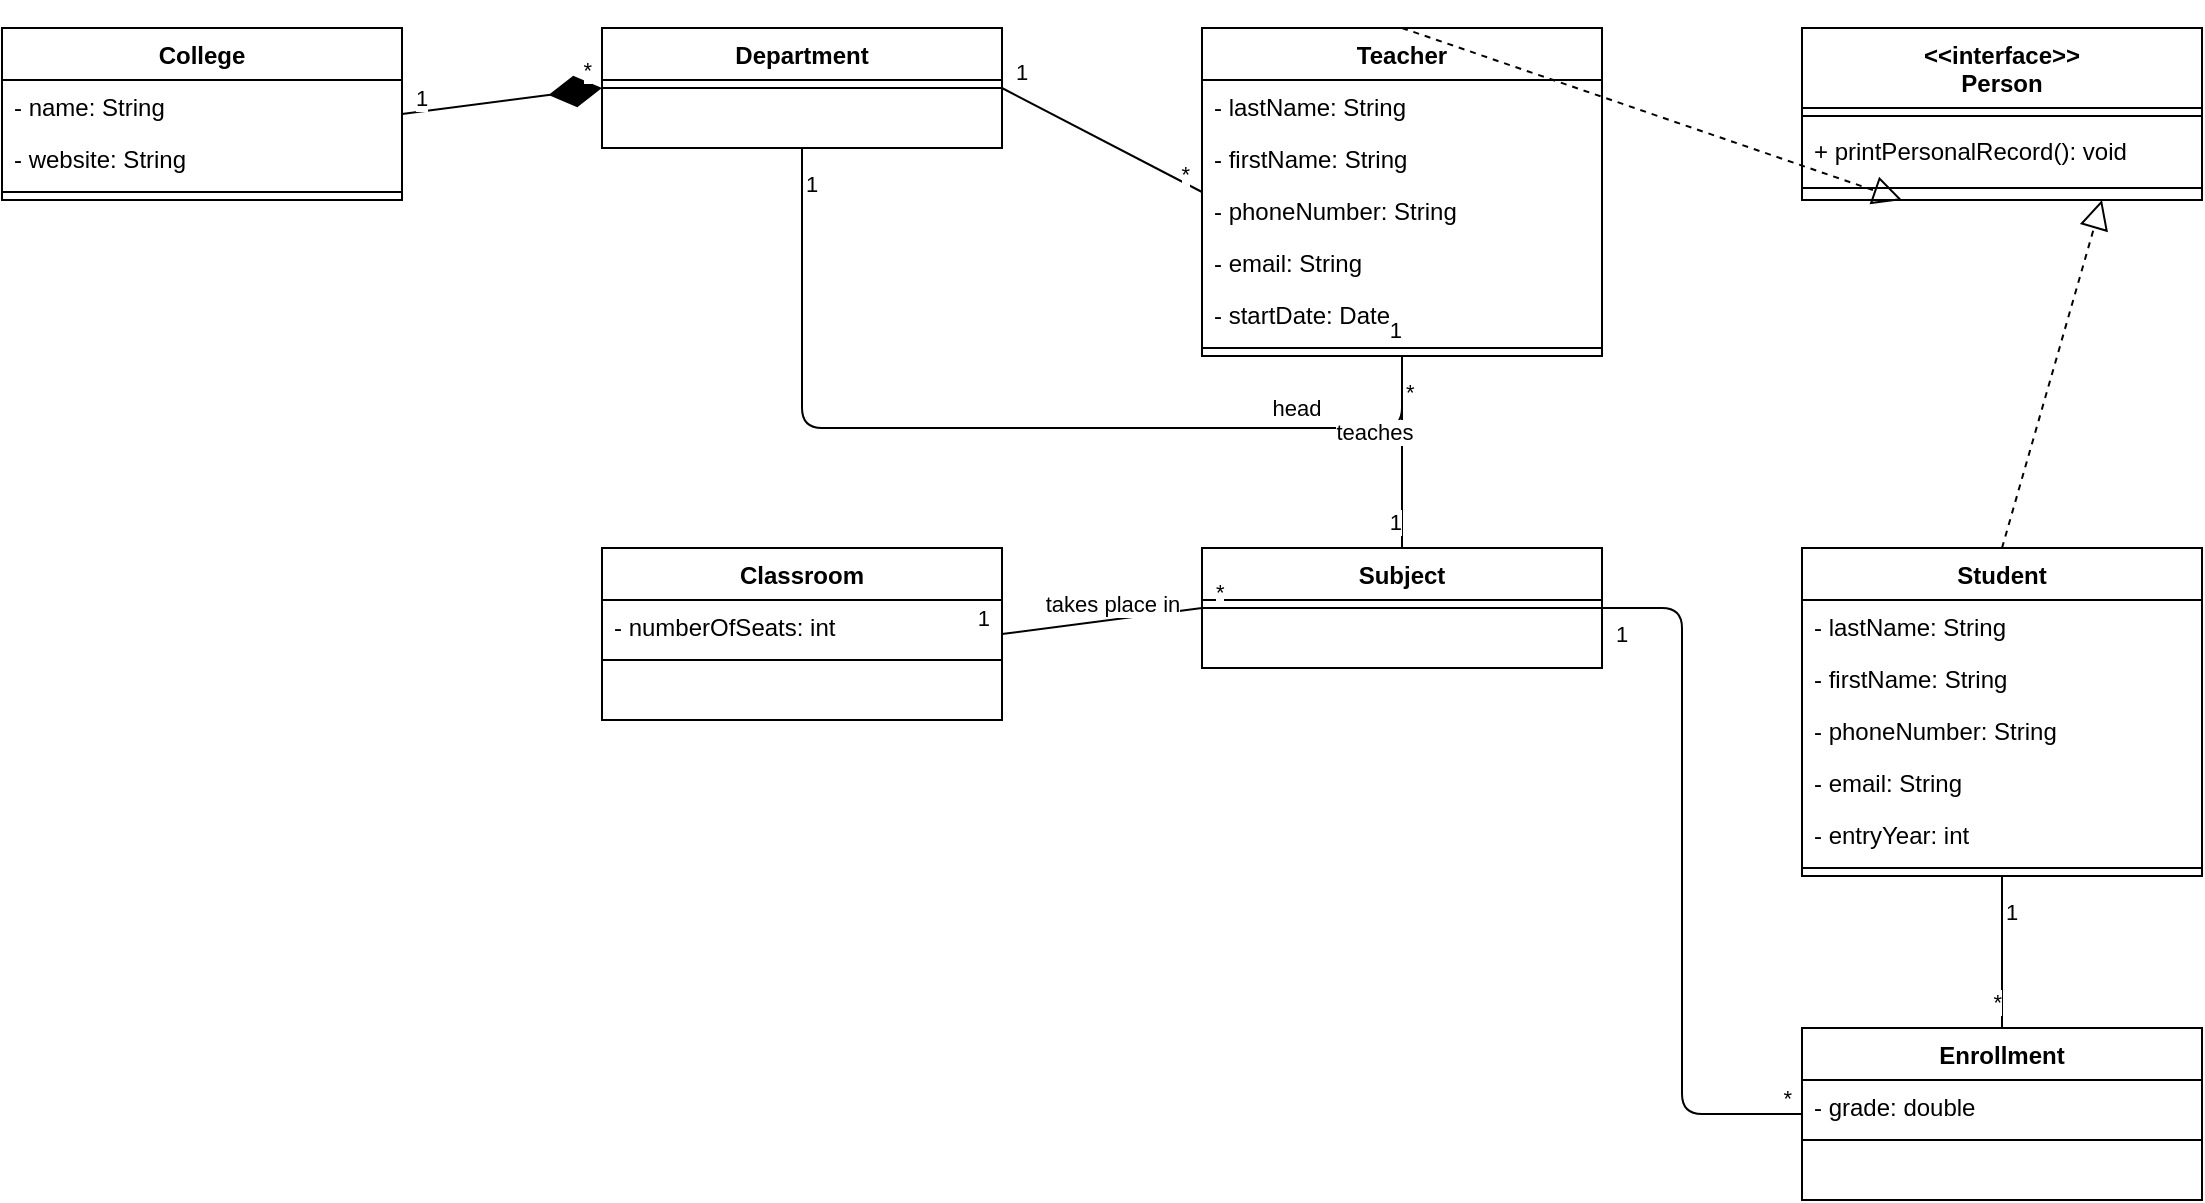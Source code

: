 <mxfile>
  <diagram name="Academy">
    <mxGraphModel dx="1400" dy="900" grid="1" gridSize="10" guides="1" tooltips="1" connect="1" arrows="1" fold="1" page="1" pageScale="1" pageWidth="1400" pageHeight="900">
      <root>
        <mxCell id="0"/>
        <mxCell id="1" parent="0"/>
        
        <!-- College Class -->
        <mxCell id="2" value="College" style="swimlane;fontStyle=1;align=center;verticalAlign=top;childLayout=stackLayout;horizontal=1;startSize=26;horizontalStack=0;resizeParent=1;resizeParentMax=0;resizeLast=0;collapsible=1;marginBottom=0;" vertex="1" parent="1">
          <mxGeometry x="40" y="40" width="200" height="86" as="geometry"/>
        </mxCell>
        <mxCell id="3" value="- name: String" style="text;strokeColor=none;fillColor=none;align=left;verticalAlign=top;spacingLeft=4;spacingRight=4;overflow=hidden;rotatable=0;points=[[0,0.5],[1,0.5]];portConstraint=eastwest;" vertex="1" parent="2">
          <mxGeometry y="26" width="200" height="26" as="geometry"/>
        </mxCell>
        <mxCell id="4" value="- website: String" style="text;strokeColor=none;fillColor=none;align=left;verticalAlign=top;spacingLeft=4;spacingRight=4;overflow=hidden;rotatable=0;points=[[0,0.5],[1,0.5]];portConstraint=eastwest;" vertex="1" parent="2">
          <mxGeometry y="52" width="200" height="26" as="geometry"/>
        </mxCell>
        <mxCell id="5" value="" style="line;strokeWidth=1;fillColor=none;align=left;verticalAlign=middle;spacingTop=-1;spacingLeft=3;spacingRight=3;rotatable=0;labelPosition=right;points=[];portConstraint=eastwest;" vertex="1" parent="2">
          <mxGeometry y="78" width="200" height="8" as="geometry"/>
        </mxCell>
        
        <!-- Department Class -->
        <mxCell id="6" value="Department" style="swimlane;fontStyle=1;align=center;verticalAlign=top;childLayout=stackLayout;horizontal=1;startSize=26;horizontalStack=0;resizeParent=1;resizeParentMax=0;resizeLast=0;collapsible=1;marginBottom=0;" vertex="1" parent="1">
          <mxGeometry x="340" y="40" width="200" height="60" as="geometry"/>
        </mxCell>
        <mxCell id="7" value="" style="line;strokeWidth=1;fillColor=none;align=left;verticalAlign=middle;spacingTop=-1;spacingLeft=3;spacingRight=3;rotatable=0;labelPosition=right;points=[];portConstraint=eastwest;" vertex="1" parent="6">
          <mxGeometry y="26" width="200" height="8" as="geometry"/>
        </mxCell>
        <mxCell id="8" value="" style="text;strokeColor=none;fillColor=none;align=left;verticalAlign=top;spacingLeft=4;spacingRight=4;overflow=hidden;rotatable=0;points=[[0,0.5],[1,0.5]];portConstraint=eastwest;" vertex="1" parent="6">
          <mxGeometry y="34" width="200" height="26" as="geometry"/>
        </mxCell>
        
        <!-- Teacher Class -->
        <mxCell id="9" value="Teacher" style="swimlane;fontStyle=1;align=center;verticalAlign=top;childLayout=stackLayout;horizontal=1;startSize=26;horizontalStack=0;resizeParent=1;resizeParentMax=0;resizeLast=0;collapsible=1;marginBottom=0;" vertex="1" parent="1">
          <mxGeometry x="640" y="40" width="200" height="164" as="geometry"/>
        </mxCell>
        <mxCell id="10" value="- lastName: String" style="text;strokeColor=none;fillColor=none;align=left;verticalAlign=top;spacingLeft=4;spacingRight=4;overflow=hidden;rotatable=0;points=[[0,0.5],[1,0.5]];portConstraint=eastwest;" vertex="1" parent="9">
          <mxGeometry y="26" width="200" height="26" as="geometry"/>
        </mxCell>
        <mxCell id="11" value="- firstName: String" style="text;strokeColor=none;fillColor=none;align=left;verticalAlign=top;spacingLeft=4;spacingRight=4;overflow=hidden;rotatable=0;points=[[0,0.5],[1,0.5]];portConstraint=eastwest;" vertex="1" parent="9">
          <mxGeometry y="52" width="200" height="26" as="geometry"/>
        </mxCell>
        <mxCell id="12" value="- phoneNumber: String" style="text;strokeColor=none;fillColor=none;align=left;verticalAlign=top;spacingLeft=4;spacingRight=4;overflow=hidden;rotatable=0;points=[[0,0.5],[1,0.5]];portConstraint=eastwest;" vertex="1" parent="9">
          <mxGeometry y="78" width="200" height="26" as="geometry"/>
        </mxCell>
        <mxCell id="13" value="- email: String" style="text;strokeColor=none;fillColor=none;align=left;verticalAlign=top;spacingLeft=4;spacingRight=4;overflow=hidden;rotatable=0;points=[[0,0.5],[1,0.5]];portConstraint=eastwest;" vertex="1" parent="9">
          <mxGeometry y="104" width="200" height="26" as="geometry"/>
        </mxCell>
        <mxCell id="14" value="- startDate: Date" style="text;strokeColor=none;fillColor=none;align=left;verticalAlign=top;spacingLeft=4;spacingRight=4;overflow=hidden;rotatable=0;points=[[0,0.5],[1,0.5]];portConstraint=eastwest;" vertex="1" parent="9">
          <mxGeometry y="130" width="200" height="26" as="geometry"/>
        </mxCell>
        <mxCell id="15" value="" style="line;strokeWidth=1;fillColor=none;align=left;verticalAlign=middle;spacingTop=-1;spacingLeft=3;spacingRight=3;rotatable=0;labelPosition=right;points=[];portConstraint=eastwest;" vertex="1" parent="9">
          <mxGeometry y="156" width="200" height="8" as="geometry"/>
        </mxCell>
        
        <!-- Student Class -->
        <mxCell id="16" value="Student" style="swimlane;fontStyle=1;align=center;verticalAlign=top;childLayout=stackLayout;horizontal=1;startSize=26;horizontalStack=0;resizeParent=1;resizeParentMax=0;resizeLast=0;collapsible=1;marginBottom=0;" vertex="1" parent="1">
          <mxGeometry x="940" y="300" width="200" height="164" as="geometry"/>
        </mxCell>
        <mxCell id="17" value="- lastName: String" style="text;strokeColor=none;fillColor=none;align=left;verticalAlign=top;spacingLeft=4;spacingRight=4;overflow=hidden;rotatable=0;points=[[0,0.5],[1,0.5]];portConstraint=eastwest;" vertex="1" parent="16">
          <mxGeometry y="26" width="200" height="26" as="geometry"/>
        </mxCell>
        <mxCell id="18" value="- firstName: String" style="text;strokeColor=none;fillColor=none;align=left;verticalAlign=top;spacingLeft=4;spacingRight=4;overflow=hidden;rotatable=0;points=[[0,0.5],[1,0.5]];portConstraint=eastwest;" vertex="1" parent="16">
          <mxGeometry y="52" width="200" height="26" as="geometry"/>
        </mxCell>
        <mxCell id="19" value="- phoneNumber: String" style="text;strokeColor=none;fillColor=none;align=left;verticalAlign=top;spacingLeft=4;spacingRight=4;overflow=hidden;rotatable=0;points=[[0,0.5],[1,0.5]];portConstraint=eastwest;" vertex="1" parent="16">
          <mxGeometry y="78" width="200" height="26" as="geometry"/>
        </mxCell>
        <mxCell id="20" value="- email: String" style="text;strokeColor=none;fillColor=none;align=left;verticalAlign=top;spacingLeft=4;spacingRight=4;overflow=hidden;rotatable=0;points=[[0,0.5],[1,0.5]];portConstraint=eastwest;" vertex="1" parent="16">
          <mxGeometry y="104" width="200" height="26" as="geometry"/>
        </mxCell>
        <mxCell id="21" value="- entryYear: int" style="text;strokeColor=none;fillColor=none;align=left;verticalAlign=top;spacingLeft=4;spacingRight=4;overflow=hidden;rotatable=0;points=[[0,0.5],[1,0.5]];portConstraint=eastwest;" vertex="1" parent="16">
          <mxGeometry y="130" width="200" height="26" as="geometry"/>
        </mxCell>
        <mxCell id="22" value="" style="line;strokeWidth=1;fillColor=none;align=left;verticalAlign=middle;spacingTop=-1;spacingLeft=3;spacingRight=3;rotatable=0;labelPosition=right;points=[];portConstraint=eastwest;" vertex="1" parent="16">
          <mxGeometry y="156" width="200" height="8" as="geometry"/>
        </mxCell>
        
        <!-- Subject Class -->
        <mxCell id="23" value="Subject" style="swimlane;fontStyle=1;align=center;verticalAlign=top;childLayout=stackLayout;horizontal=1;startSize=26;horizontalStack=0;resizeParent=1;resizeParentMax=0;resizeLast=0;collapsible=1;marginBottom=0;" vertex="1" parent="1">
          <mxGeometry x="640" y="300" width="200" height="60" as="geometry"/>
        </mxCell>
        <mxCell id="24" value="" style="line;strokeWidth=1;fillColor=none;align=left;verticalAlign=middle;spacingTop=-1;spacingLeft=3;spacingRight=3;rotatable=0;labelPosition=right;points=[];portConstraint=eastwest;" vertex="1" parent="23">
          <mxGeometry y="26" width="200" height="8" as="geometry"/>
        </mxCell>
        <mxCell id="25" value="" style="text;strokeColor=none;fillColor=none;align=left;verticalAlign=top;spacingLeft=4;spacingRight=4;overflow=hidden;rotatable=0;points=[[0,0.5],[1,0.5]];portConstraint=eastwest;" vertex="1" parent="23">
          <mxGeometry y="34" width="200" height="26" as="geometry"/>
        </mxCell>
        
        <!-- Classroom Class -->
        <mxCell id="26" value="Classroom" style="swimlane;fontStyle=1;align=center;verticalAlign=top;childLayout=stackLayout;horizontal=1;startSize=26;horizontalStack=0;resizeParent=1;resizeParentMax=0;resizeLast=0;collapsible=1;marginBottom=0;" vertex="1" parent="1">
          <mxGeometry x="340" y="300" width="200" height="86" as="geometry"/>
        </mxCell>
        <mxCell id="27" value="- numberOfSeats: int" style="text;strokeColor=none;fillColor=none;align=left;verticalAlign=top;spacingLeft=4;spacingRight=4;overflow=hidden;rotatable=0;points=[[0,0.5],[1,0.5]];portConstraint=eastwest;" vertex="1" parent="26">
          <mxGeometry y="26" width="200" height="26" as="geometry"/>
        </mxCell>
        <mxCell id="28" value="" style="line;strokeWidth=1;fillColor=none;align=left;verticalAlign=middle;spacingTop=-1;spacingLeft=3;spacingRight=3;rotatable=0;labelPosition=right;points=[];portConstraint=eastwest;" vertex="1" parent="26">
          <mxGeometry y="52" width="200" height="8" as="geometry"/>
        </mxCell>
        <mxCell id="29" value="" style="text;strokeColor=none;fillColor=none;align=left;verticalAlign=top;spacingLeft=4;spacingRight=4;overflow=hidden;rotatable=0;points=[[0,0.5],[1,0.5]];portConstraint=eastwest;" vertex="1" parent="26">
          <mxGeometry y="60" width="200" height="26" as="geometry"/>
        </mxCell>
        
        <!-- Enrollment Association Class -->
        <mxCell id="30" value="Enrollment" style="swimlane;fontStyle=1;align=center;verticalAlign=top;childLayout=stackLayout;horizontal=1;startSize=26;horizontalStack=0;resizeParent=1;resizeParentMax=0;resizeLast=0;collapsible=1;marginBottom=0;" vertex="1" parent="1">
          <mxGeometry x="940" y="540" width="200" height="86" as="geometry"/>
        </mxCell>
        <mxCell id="31" value="- grade: double" style="text;strokeColor=none;fillColor=none;align=left;verticalAlign=top;spacingLeft=4;spacingRight=4;overflow=hidden;rotatable=0;points=[[0,0.5],[1,0.5]];portConstraint=eastwest;" vertex="1" parent="30">
          <mxGeometry y="26" width="200" height="26" as="geometry"/>
        </mxCell>
        <mxCell id="32" value="" style="line;strokeWidth=1;fillColor=none;align=left;verticalAlign=middle;spacingTop=-1;spacingLeft=3;spacingRight=3;rotatable=0;labelPosition=right;points=[];portConstraint=eastwest;" vertex="1" parent="30">
          <mxGeometry y="52" width="200" height="8" as="geometry"/>
        </mxCell>
        <mxCell id="33" value="" style="text;strokeColor=none;fillColor=none;align=left;verticalAlign=top;spacingLeft=4;spacingRight=4;overflow=hidden;rotatable=0;points=[[0,0.5],[1,0.5]];portConstraint=eastwest;" vertex="1" parent="30">
          <mxGeometry y="60" width="200" height="26" as="geometry"/>
        </mxCell>
        
        <!-- Person Interface -->
        <mxCell id="34" value="&lt;&lt;interface&gt;&gt;&#10;Person" style="swimlane;fontStyle=1;align=center;verticalAlign=top;childLayout=stackLayout;horizontal=1;startSize=40;horizontalStack=0;resizeParent=1;resizeParentMax=0;resizeLast=0;collapsible=1;marginBottom=0;" vertex="1" parent="1">
          <mxGeometry x="940" y="40" width="200" height="86" as="geometry"/>
        </mxCell>
        <mxCell id="35" value="" style="line;strokeWidth=1;fillColor=none;align=left;verticalAlign=middle;spacingTop=-1;spacingLeft=3;spacingRight=3;rotatable=0;labelPosition=right;points=[];portConstraint=eastwest;" vertex="1" parent="34">
          <mxGeometry y="40" width="200" height="8" as="geometry"/>
        </mxCell>
        <mxCell id="36" value="+ printPersonalRecord(): void" style="text;strokeColor=none;fillColor=none;align=left;verticalAlign=top;spacingLeft=4;spacingRight=4;overflow=hidden;rotatable=0;points=[[0,0.5],[1,0.5]];portConstraint=eastwest;" vertex="1" parent="34">
          <mxGeometry y="48" width="200" height="26" as="geometry"/>
        </mxCell>
        <mxCell id="37" value="" style="line;strokeWidth=1;fillColor=none;align=left;verticalAlign=middle;spacingTop=-1;spacingLeft=3;spacingRight=3;rotatable=0;labelPosition=right;points=[];portConstraint=eastwest;" vertex="1" parent="34">
          <mxGeometry y="74" width="200" height="12" as="geometry"/>
        </mxCell>
        
        <!-- College to Department Composition -->
        <mxCell id="38" value="" style="endArrow=diamondThin;endFill=1;endSize=24;html=1;exitX=1;exitY=0.5;exitDx=0;exitDy=0;entryX=0;entryY=0.5;entryDx=0;entryDy=0;" edge="1" parent="1" source="2" target="6">
          <mxGeometry width="160" relative="1" as="geometry">
            <mxPoint x="240" y="83" as="sourcePoint"/>
            <mxPoint x="340" y="70" as="targetPoint"/>
          </mxGeometry>
        </mxCell>
        <mxCell id="39" value="1" style="edgeLabel;resizable=0;html=1;align=left;verticalAlign=bottom;" connectable="0" vertex="1" parent="38">
          <mxGeometry x="-1" relative="1" as="geometry">
            <mxPoint x="5" as="offset"/>
          </mxGeometry>
        </mxCell>
        <mxCell id="40" value="*" style="edgeLabel;resizable=0;html=1;align=right;verticalAlign=bottom;" connectable="0" vertex="1" parent="38">
          <mxGeometry x="1" relative="1" as="geometry">
            <mxPoint x="-5" as="offset"/>
          </mxGeometry>
        </mxCell>
        
        <!-- Department to Teacher Association -->
        <mxCell id="41" value="" style="endArrow=none;html=1;exitX=1;exitY=0.5;exitDx=0;exitDy=0;entryX=0;entryY=0.5;entryDx=0;entryDy=0;" edge="1" parent="1" source="6" target="9">
          <mxGeometry width="160" relative="1" as="geometry">
            <mxPoint x="540" y="70" as="sourcePoint"/>
            <mxPoint x="640" y="122" as="targetPoint"/>
          </mxGeometry>
        </mxCell>
        <mxCell id="42" value="1" style="edgeLabel;resizable=0;html=1;align=left;verticalAlign=bottom;" connectable="0" vertex="1" parent="41">
          <mxGeometry x="-1" relative="1" as="geometry">
            <mxPoint x="5" as="offset"/>
          </mxGeometry>
        </mxCell>
        <mxCell id="43" value="*" style="edgeLabel;resizable=0;html=1;align=right;verticalAlign=bottom;" connectable="0" vertex="1" parent="41">
          <mxGeometry x="1" relative="1" as="geometry">
            <mxPoint x="-5" as="offset"/>
          </mxGeometry>
        </mxCell>
        
        <!-- Department to Teacher (head) Association -->
        <mxCell id="44" value="" style="endArrow=none;html=1;exitX=0.5;exitY=1;exitDx=0;exitDy=0;entryX=0.5;entryY=1;entryDx=0;entryDy=0;" edge="1" parent="1" source="6" target="9">
          <mxGeometry width="160" relative="1" as="geometry">
            <mxPoint x="440" y="120" as="sourcePoint"/>
            <mxPoint x="740" y="220" as="targetPoint"/>
            <Array as="points">
              <mxPoint x="440" y="240"/>
              <mxPoint x="740" y="240"/>
            </Array>
          </mxGeometry>
        </mxCell>
        <mxCell id="45" value="1" style="edgeLabel;resizable=0;html=1;align=left;verticalAlign=top;" connectable="0" vertex="1" parent="44">
          <mxGeometry x="-1" relative="1" as="geometry">
            <mxPoint y="5" as="offset"/>
          </mxGeometry>
        </mxCell>
        <mxCell id="46" value="1" style="edgeLabel;resizable=0;html=1;align=right;verticalAlign=bottom;" connectable="0" vertex="1" parent="44">
          <mxGeometry x="1" relative="1" as="geometry">
            <mxPoint y="-5" as="offset"/>
          </mxGeometry>
        </mxCell>
        <mxCell id="47" value="head" style="edgeLabel;html=1;align=center;verticalAlign=middle;resizable=0;points=[];" vertex="1" connectable="0" parent="44">
          <mxGeometry x="0.5" y="1" relative="1" as="geometry">
            <mxPoint x="30" y="-9" as="offset"/>
          </mxGeometry>
        </mxCell>
        
        <!-- Teacher to Subject Association -->
        <mxCell id="48" value="" style="endArrow=none;html=1;exitX=0.5;exitY=1;exitDx=0;exitDy=0;entryX=0.5;entryY=0;entryDx=0;entryDy=0;" edge="1" parent="1" source="9" target="23">
          <mxGeometry width="160" relative="1" as="geometry">
            <mxPoint x="740" y="220" as="sourcePoint"/>
            <mxPoint x="740" y="290" as="targetPoint"/>
          </mxGeometry>
        </mxCell>
        <mxCell id="49" value="*" style="edgeLabel;resizable=0;html=1;align=left;verticalAlign=top;" connectable="0" vertex="1" parent="48">
          <mxGeometry x="-1" relative="1" as="geometry">
            <mxPoint y="5" as="offset"/>
          </mxGeometry>
        </mxCell>
        <mxCell id="50" value="1" style="edgeLabel;resizable=0;html=1;align=right;verticalAlign=bottom;" connectable="0" vertex="1" parent="48">
          <mxGeometry x="1" relative="1" as="geometry">
            <mxPoint y="-5" as="offset"/>
          </mxGeometry>
        </mxCell>
        <mxCell id="51" value="teaches" style="edgeLabel;html=1;align=center;verticalAlign=middle;resizable=0;points=[];" vertex="1" connectable="0" parent="48">
          <mxGeometry x="-0.1" y="1" relative="1" as="geometry">
            <mxPoint x="-15" y="-5" as="offset"/>
          </mxGeometry>
        </mxCell>
        
        <!-- Subject to Classroom Association -->
        <mxCell id="52" value="" style="endArrow=none;html=1;exitX=0;exitY=0.5;exitDx=0;exitDy=0;entryX=1;entryY=0.5;entryDx=0;entryDy=0;" edge="1" parent="1" source="23" target="26">
          <mxGeometry width="160" relative="1" as="geometry">
            <mxPoint x="630" y="330" as="sourcePoint"/>
            <mxPoint x="550" y="343" as="targetPoint"/>
          </mxGeometry>
        </mxCell>
        <mxCell id="53" value="*" style="edgeLabel;resizable=0;html=1;align=left;verticalAlign=bottom;" connectable="0" vertex="1" parent="52">
          <mxGeometry x="-1" relative="1" as="geometry">
            <mxPoint x="5" as="offset"/>
          </mxGeometry>
        </mxCell>
        <mxCell id="54" value="1" style="edgeLabel;resizable=0;html=1;align=right;verticalAlign=bottom;" connectable="0" vertex="1" parent="52">
          <mxGeometry x="1" relative="1" as="geometry">
            <mxPoint x="-5" as="offset"/>
          </mxGeometry>
        </mxCell>
        <mxCell id="55" value="takes place in" style="edgeLabel;html=1;align=center;verticalAlign=middle;resizable=0;points=[];" vertex="1" connectable="0" parent="52">
          <mxGeometry x="-0.1" y="1" relative="1" as="geometry">
            <mxPoint y="-9" as="offset"/>
          </mxGeometry>
        </mxCell>
        
        <!-- Student to Enrollment Association -->
        <mxCell id="56" value="" style="endArrow=none;html=1;exitX=0.5;exitY=1;exitDx=0;exitDy=0;entryX=0.5;entryY=0;entryDx=0;entryDy=0;" edge="1" parent="1" source="16" target="30">
          <mxGeometry width="160" relative="1" as="geometry">
            <mxPoint x="1040" y="480" as="sourcePoint"/>
            <mxPoint x="1040" y="530" as="targetPoint"/>
          </mxGeometry>
        </mxCell>
        <mxCell id="57" value="1" style="edgeLabel;resizable=0;html=1;align=left;verticalAlign=top;" connectable="0" vertex="1" parent="56">
          <mxGeometry x="-1" relative="1" as="geometry">
            <mxPoint y="5" as="offset"/>
          </mxGeometry>
        </mxCell>
        <mxCell id="58" value="*" style="edgeLabel;resizable=0;html=1;align=right;verticalAlign=bottom;" connectable="0" vertex="1" parent="56">
          <mxGeometry x="1" relative="1" as="geometry">
            <mxPoint y="-5" as="offset"/>
          </mxGeometry>
        </mxCell>
        
        <!-- Subject to Enrollment Association -->
        <mxCell id="59" value="" style="endArrow=none;html=1;exitX=1;exitY=0.5;exitDx=0;exitDy=0;entryX=0;entryY=0.5;entryDx=0;entryDy=0;" edge="1" parent="1" source="23" target="30">
          <mxGeometry width="160" relative="1" as="geometry">
            <mxPoint x="840" y="330" as="sourcePoint"/>
            <mxPoint x="940" y="583" as="targetPoint"/>
            <Array as="points">
              <mxPoint x="880" y="330"/>
              <mxPoint x="880" y="583"/>
            </Array>
          </mxGeometry>
        </mxCell>
        <mxCell id="60" value="1" style="edgeLabel;resizable=0;html=1;align=left;verticalAlign=top;" connectable="0" vertex="1" parent="59">
          <mxGeometry x="-1" relative="1" as="geometry">
            <mxPoint x="5" as="offset"/>
          </mxGeometry>
        </mxCell>
        <mxCell id="61" value="*" style="edgeLabel;resizable=0;html=1;align=right;verticalAlign=bottom;" connectable="0" vertex="1" parent="59">
          <mxGeometry x="1" relative="1" as="geometry">
            <mxPoint x="-5" as="offset"/>
          </mxGeometry>
        </mxCell>
        
        <!-- Teacher realizes Person -->
        <mxCell id="62" value="" style="endArrow=block;dashed=1;endFill=0;endSize=12;html=1;exitX=0.5;exitY=0;exitDx=0;exitDy=0;entryX=0.25;entryY=1;entryDx=0;entryDy=0;" edge="1" parent="1" source="9" target="34">
          <mxGeometry width="160" relative="1" as="geometry">
            <mxPoint x="740" y="30" as="sourcePoint"/>
            <mxPoint x="990" y="140" as="targetPoint"/>
          </mxGeometry>
        </mxCell>
        
        <!-- Student realizes Person -->
        <mxCell id="63" value="" style="endArrow=block;dashed=1;endFill=0;endSize=12;html=1;exitX=0.5;exitY=0;exitDx=0;exitDy=0;entryX=0.75;entryY=1;entryDx=0;entryDy=0;" edge="1" parent="1" source="16" target="34">
          <mxGeometry width="160" relative="1" as="geometry">
            <mxPoint x="1040" y="290" as="sourcePoint"/>
            <mxPoint x="1090" y="140" as="targetPoint"/>
          </mxGeometry>
        </mxCell>
        
      </root>
    </mxGraphModel>
  </diagram>
</mxfile>